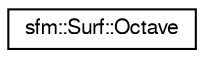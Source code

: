 digraph "Graphical Class Hierarchy"
{
  edge [fontname="FreeSans",fontsize="10",labelfontname="FreeSans",labelfontsize="10"];
  node [fontname="FreeSans",fontsize="10",shape=record];
  rankdir="LR";
  Node0 [label="sfm::Surf::Octave",height=0.2,width=0.4,color="black", fillcolor="white", style="filled",URL="$structsfm_1_1_surf_1_1_octave.html"];
}
